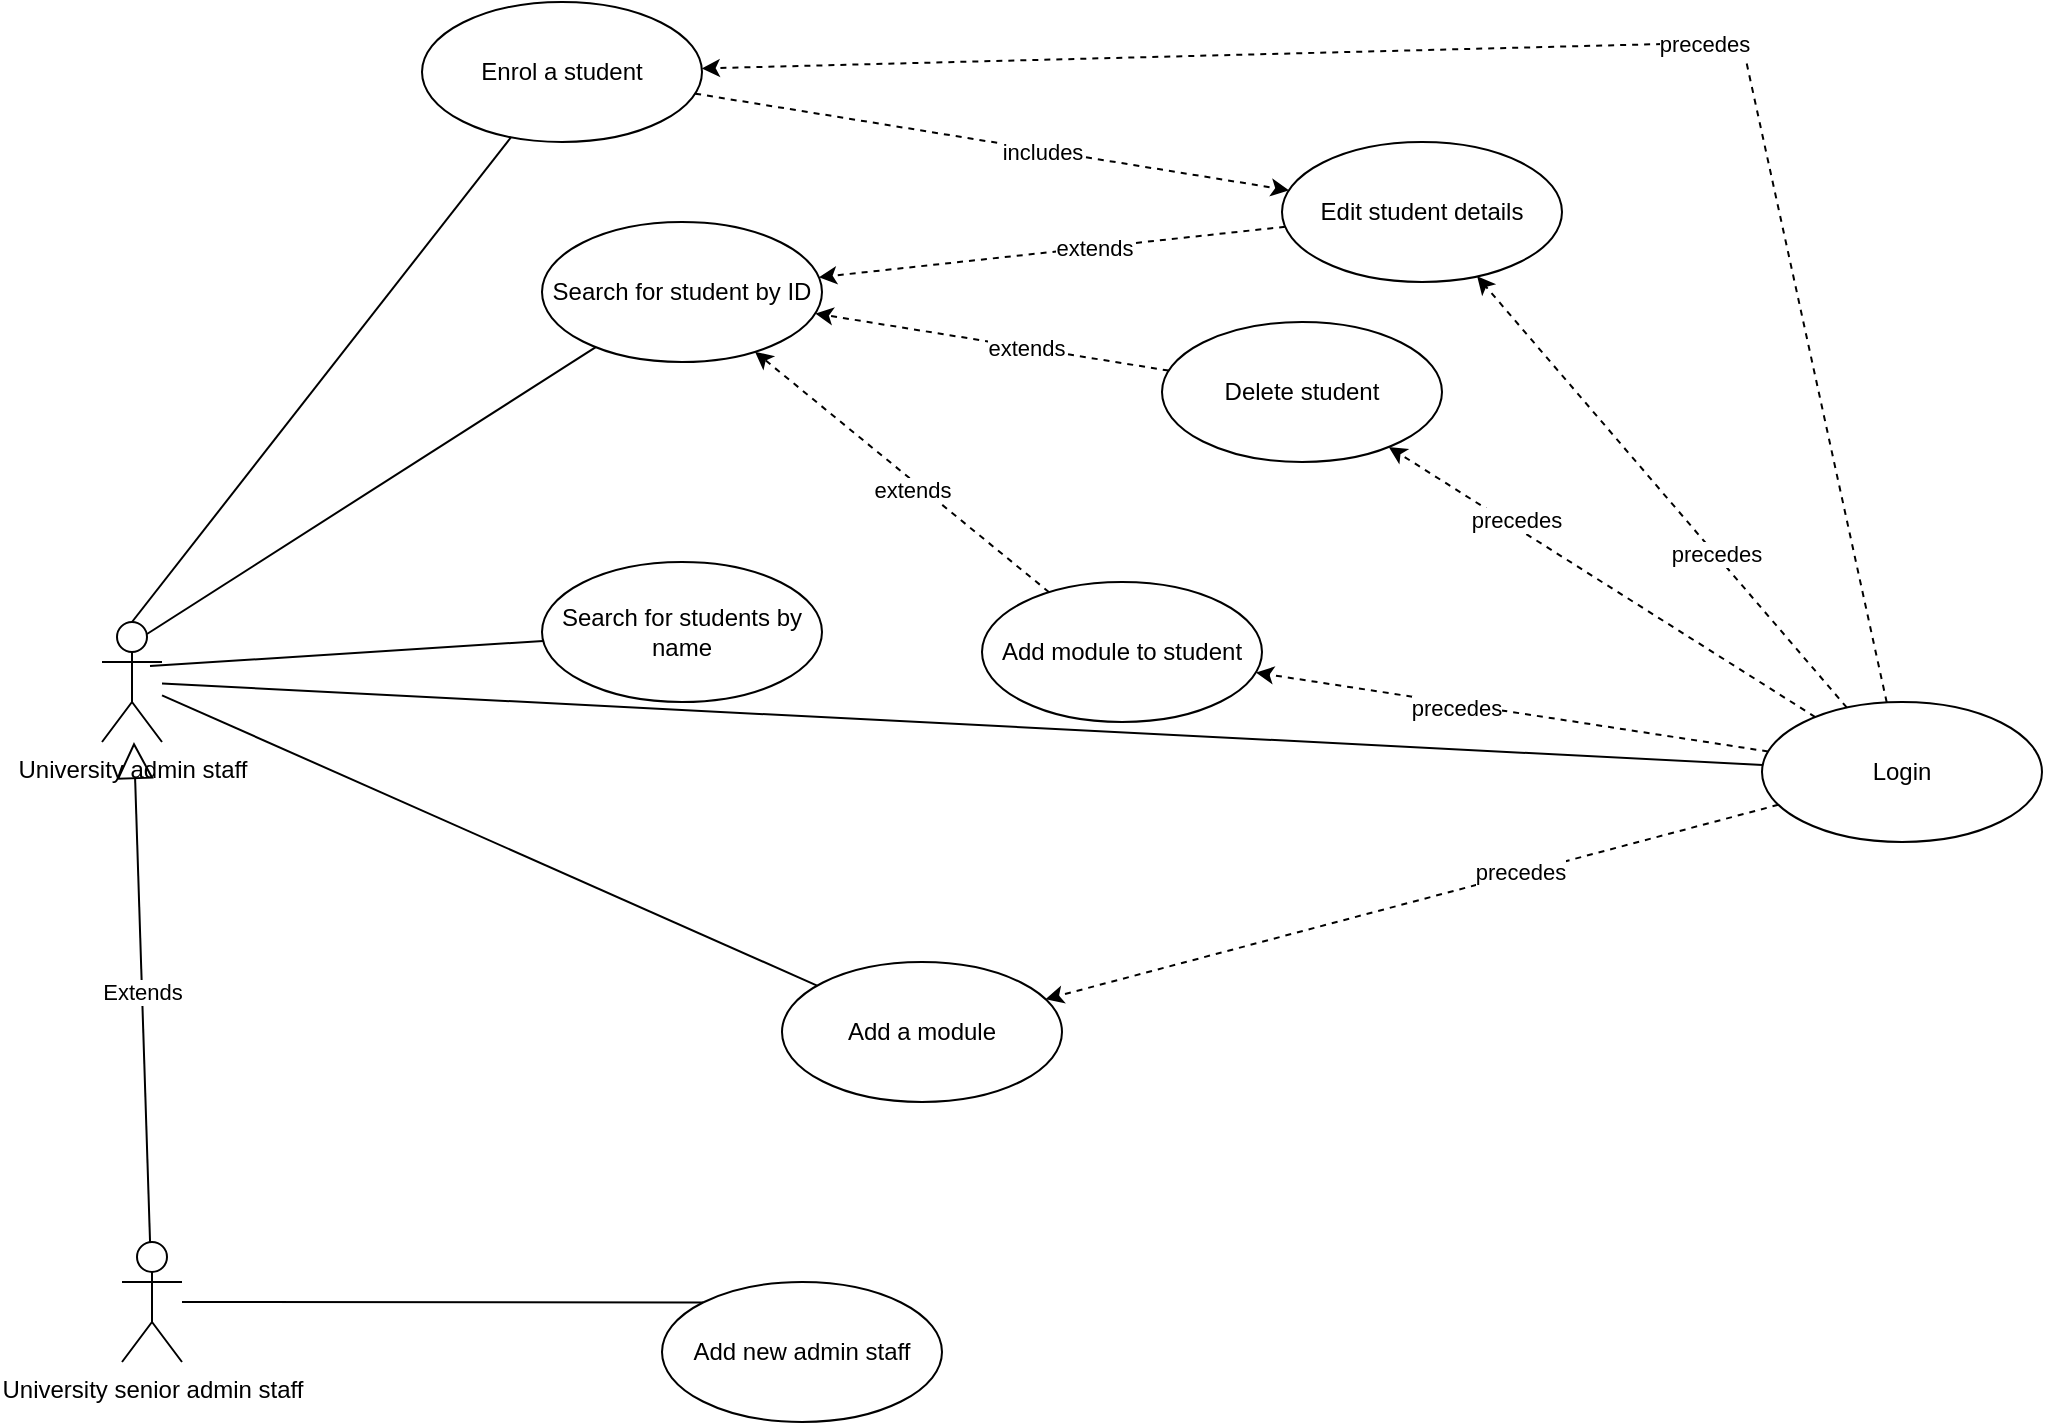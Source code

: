 <mxfile version="20.4.1" type="device"><diagram id="ML8YObFDlP7J-88gI7al" name="Page-1"><mxGraphModel dx="2182" dy="1962" grid="1" gridSize="10" guides="1" tooltips="1" connect="1" arrows="1" fold="1" page="1" pageScale="1" pageWidth="827" pageHeight="1169" math="0" shadow="0"><root><mxCell id="0"/><mxCell id="1" parent="0"/><mxCell id="87VuMxHTTVXkwg2X5OT8-1" value="University admin staff" style="shape=umlActor;verticalLabelPosition=bottom;verticalAlign=top;html=1;" parent="1" vertex="1"><mxGeometry x="40" y="300" width="30" height="60" as="geometry"/></mxCell><mxCell id="87VuMxHTTVXkwg2X5OT8-2" value="Search for student by ID" style="ellipse;whiteSpace=wrap;html=1;" parent="1" vertex="1"><mxGeometry x="260" y="100" width="140" height="70" as="geometry"/></mxCell><mxCell id="87VuMxHTTVXkwg2X5OT8-7" value="Enrol a student" style="ellipse;whiteSpace=wrap;html=1;" parent="1" vertex="1"><mxGeometry x="200" y="-10" width="140" height="70" as="geometry"/></mxCell><mxCell id="87VuMxHTTVXkwg2X5OT8-8" value="Search for students by name" style="ellipse;whiteSpace=wrap;html=1;" parent="1" vertex="1"><mxGeometry x="260" y="270" width="140" height="70" as="geometry"/></mxCell><mxCell id="87VuMxHTTVXkwg2X5OT8-9" value="Add a module" style="ellipse;whiteSpace=wrap;html=1;" parent="1" vertex="1"><mxGeometry x="380" y="470" width="140" height="70" as="geometry"/></mxCell><mxCell id="87VuMxHTTVXkwg2X5OT8-10" value="Add module to student" style="ellipse;whiteSpace=wrap;html=1;" parent="1" vertex="1"><mxGeometry x="480" y="280" width="140" height="70" as="geometry"/></mxCell><mxCell id="87VuMxHTTVXkwg2X5OT8-12" value="Delete student" style="ellipse;whiteSpace=wrap;html=1;" parent="1" vertex="1"><mxGeometry x="570" y="150" width="140" height="70" as="geometry"/></mxCell><mxCell id="87VuMxHTTVXkwg2X5OT8-16" value="" style="endArrow=none;html=1;rounded=0;" parent="1" source="87VuMxHTTVXkwg2X5OT8-9" target="87VuMxHTTVXkwg2X5OT8-1" edge="1"><mxGeometry width="50" height="50" relative="1" as="geometry"><mxPoint x="240" y="410" as="sourcePoint"/><mxPoint x="440" y="360" as="targetPoint"/></mxGeometry></mxCell><mxCell id="87VuMxHTTVXkwg2X5OT8-17" value="" style="endArrow=none;html=1;rounded=0;exitX=0.8;exitY=0.367;exitDx=0;exitDy=0;exitPerimeter=0;" parent="1" source="87VuMxHTTVXkwg2X5OT8-1" target="87VuMxHTTVXkwg2X5OT8-8" edge="1"><mxGeometry width="50" height="50" relative="1" as="geometry"><mxPoint x="390" y="410" as="sourcePoint"/><mxPoint x="440" y="360" as="targetPoint"/></mxGeometry></mxCell><mxCell id="87VuMxHTTVXkwg2X5OT8-18" value="" style="endArrow=none;html=1;rounded=0;exitX=0.75;exitY=0.1;exitDx=0;exitDy=0;exitPerimeter=0;" parent="1" source="87VuMxHTTVXkwg2X5OT8-1" target="87VuMxHTTVXkwg2X5OT8-2" edge="1"><mxGeometry width="50" height="50" relative="1" as="geometry"><mxPoint x="390" y="410" as="sourcePoint"/><mxPoint x="440" y="360" as="targetPoint"/></mxGeometry></mxCell><mxCell id="87VuMxHTTVXkwg2X5OT8-19" value="" style="endArrow=none;html=1;rounded=0;exitX=0.5;exitY=0;exitDx=0;exitDy=0;exitPerimeter=0;" parent="1" source="87VuMxHTTVXkwg2X5OT8-1" target="87VuMxHTTVXkwg2X5OT8-7" edge="1"><mxGeometry width="50" height="50" relative="1" as="geometry"><mxPoint x="140" y="310" as="sourcePoint"/><mxPoint x="440" y="360" as="targetPoint"/></mxGeometry></mxCell><mxCell id="uZ3ZqCIcG_Np-ih43Ix--3" value="Edit student details" style="ellipse;whiteSpace=wrap;html=1;" parent="1" vertex="1"><mxGeometry x="630" y="60" width="140" height="70" as="geometry"/></mxCell><mxCell id="uZ3ZqCIcG_Np-ih43Ix--4" value="" style="endArrow=classic;html=1;rounded=0;dashed=1;" parent="1" source="uZ3ZqCIcG_Np-ih43Ix--3" target="87VuMxHTTVXkwg2X5OT8-2" edge="1"><mxGeometry width="50" height="50" relative="1" as="geometry"><mxPoint x="310" y="440" as="sourcePoint"/><mxPoint x="360" y="390" as="targetPoint"/></mxGeometry></mxCell><mxCell id="uZ3ZqCIcG_Np-ih43Ix--8" value="extends" style="edgeLabel;html=1;align=center;verticalAlign=middle;resizable=0;points=[];" parent="uZ3ZqCIcG_Np-ih43Ix--4" vertex="1" connectable="0"><mxGeometry x="-0.182" relative="1" as="geometry"><mxPoint as="offset"/></mxGeometry></mxCell><mxCell id="uZ3ZqCIcG_Np-ih43Ix--5" value="" style="endArrow=classic;html=1;rounded=0;dashed=1;" parent="1" source="87VuMxHTTVXkwg2X5OT8-12" target="87VuMxHTTVXkwg2X5OT8-2" edge="1"><mxGeometry width="50" height="50" relative="1" as="geometry"><mxPoint x="310" y="440" as="sourcePoint"/><mxPoint x="360" y="390" as="targetPoint"/></mxGeometry></mxCell><mxCell id="uZ3ZqCIcG_Np-ih43Ix--9" value="extends" style="edgeLabel;html=1;align=center;verticalAlign=middle;resizable=0;points=[];" parent="uZ3ZqCIcG_Np-ih43Ix--5" vertex="1" connectable="0"><mxGeometry x="-0.186" relative="1" as="geometry"><mxPoint as="offset"/></mxGeometry></mxCell><mxCell id="uZ3ZqCIcG_Np-ih43Ix--6" value="" style="endArrow=classic;html=1;rounded=0;dashed=1;" parent="1" source="87VuMxHTTVXkwg2X5OT8-10" target="87VuMxHTTVXkwg2X5OT8-2" edge="1"><mxGeometry width="50" height="50" relative="1" as="geometry"><mxPoint x="570" y="260" as="sourcePoint"/><mxPoint x="379.999" y="169.997" as="targetPoint"/></mxGeometry></mxCell><mxCell id="uZ3ZqCIcG_Np-ih43Ix--10" value="extends" style="edgeLabel;html=1;align=center;verticalAlign=middle;resizable=0;points=[];" parent="uZ3ZqCIcG_Np-ih43Ix--6" vertex="1" connectable="0"><mxGeometry x="-0.101" y="4" relative="1" as="geometry"><mxPoint as="offset"/></mxGeometry></mxCell><mxCell id="uZ3ZqCIcG_Np-ih43Ix--12" value="Login" style="ellipse;whiteSpace=wrap;html=1;" parent="1" vertex="1"><mxGeometry x="870" y="340" width="140" height="70" as="geometry"/></mxCell><mxCell id="uZ3ZqCIcG_Np-ih43Ix--14" value="" style="endArrow=classic;html=1;rounded=0;dashed=1;" parent="1" source="uZ3ZqCIcG_Np-ih43Ix--12" target="87VuMxHTTVXkwg2X5OT8-9" edge="1"><mxGeometry width="50" height="50" relative="1" as="geometry"><mxPoint x="310" y="440" as="sourcePoint"/><mxPoint x="360" y="390" as="targetPoint"/></mxGeometry></mxCell><mxCell id="uZ3ZqCIcG_Np-ih43Ix--19" value="precedes" style="edgeLabel;html=1;align=center;verticalAlign=middle;resizable=0;points=[];" parent="uZ3ZqCIcG_Np-ih43Ix--14" vertex="1" connectable="0"><mxGeometry x="-0.295" y="-1" relative="1" as="geometry"><mxPoint as="offset"/></mxGeometry></mxCell><mxCell id="uZ3ZqCIcG_Np-ih43Ix--15" value="" style="endArrow=classic;html=1;rounded=0;dashed=1;" parent="1" source="uZ3ZqCIcG_Np-ih43Ix--12" target="87VuMxHTTVXkwg2X5OT8-12" edge="1"><mxGeometry width="50" height="50" relative="1" as="geometry"><mxPoint x="310" y="440" as="sourcePoint"/><mxPoint x="360" y="390" as="targetPoint"/></mxGeometry></mxCell><mxCell id="uZ3ZqCIcG_Np-ih43Ix--21" value="precedes" style="edgeLabel;html=1;align=center;verticalAlign=middle;resizable=0;points=[];" parent="uZ3ZqCIcG_Np-ih43Ix--15" vertex="1" connectable="0"><mxGeometry x="0.417" y="-3" relative="1" as="geometry"><mxPoint as="offset"/></mxGeometry></mxCell><mxCell id="uZ3ZqCIcG_Np-ih43Ix--16" value="" style="endArrow=classic;html=1;rounded=0;dashed=1;" parent="1" source="uZ3ZqCIcG_Np-ih43Ix--12" target="uZ3ZqCIcG_Np-ih43Ix--3" edge="1"><mxGeometry width="50" height="50" relative="1" as="geometry"><mxPoint x="310" y="440" as="sourcePoint"/><mxPoint x="360" y="390" as="targetPoint"/></mxGeometry></mxCell><mxCell id="uZ3ZqCIcG_Np-ih43Ix--20" value="precedes" style="edgeLabel;html=1;align=center;verticalAlign=middle;resizable=0;points=[];" parent="uZ3ZqCIcG_Np-ih43Ix--16" vertex="1" connectable="0"><mxGeometry x="-0.29" relative="1" as="geometry"><mxPoint as="offset"/></mxGeometry></mxCell><mxCell id="uZ3ZqCIcG_Np-ih43Ix--17" value="" style="endArrow=classic;html=1;rounded=0;dashed=1;" parent="1" source="uZ3ZqCIcG_Np-ih43Ix--12" target="87VuMxHTTVXkwg2X5OT8-7" edge="1"><mxGeometry width="50" height="50" relative="1" as="geometry"><mxPoint x="990" y="30" as="sourcePoint"/><mxPoint x="360" y="390" as="targetPoint"/><Array as="points"><mxPoint x="860" y="10"/></Array></mxGeometry></mxCell><mxCell id="uZ3ZqCIcG_Np-ih43Ix--18" value="precedes" style="edgeLabel;html=1;align=center;verticalAlign=middle;resizable=0;points=[];" parent="uZ3ZqCIcG_Np-ih43Ix--17" vertex="1" connectable="0"><mxGeometry x="-0.167" relative="1" as="geometry"><mxPoint as="offset"/></mxGeometry></mxCell><mxCell id="uZ3ZqCIcG_Np-ih43Ix--24" value="" style="endArrow=classic;html=1;rounded=0;dashed=1;" parent="1" source="uZ3ZqCIcG_Np-ih43Ix--12" target="87VuMxHTTVXkwg2X5OT8-10" edge="1"><mxGeometry width="50" height="50" relative="1" as="geometry"><mxPoint x="370" y="480" as="sourcePoint"/><mxPoint x="420" y="430" as="targetPoint"/></mxGeometry></mxCell><mxCell id="uZ3ZqCIcG_Np-ih43Ix--25" value="precedes" style="edgeLabel;html=1;align=center;verticalAlign=middle;resizable=0;points=[];" parent="uZ3ZqCIcG_Np-ih43Ix--24" vertex="1" connectable="0"><mxGeometry x="0.216" y="2" relative="1" as="geometry"><mxPoint as="offset"/></mxGeometry></mxCell><mxCell id="uZ3ZqCIcG_Np-ih43Ix--28" value="" style="endArrow=classic;html=1;rounded=0;dashed=1;" parent="1" source="87VuMxHTTVXkwg2X5OT8-7" target="uZ3ZqCIcG_Np-ih43Ix--3" edge="1"><mxGeometry width="50" height="50" relative="1" as="geometry"><mxPoint x="360" y="200" as="sourcePoint"/><mxPoint x="414" y="210" as="targetPoint"/></mxGeometry></mxCell><mxCell id="uZ3ZqCIcG_Np-ih43Ix--29" value="includes" style="edgeLabel;html=1;align=center;verticalAlign=middle;resizable=0;points=[];" parent="uZ3ZqCIcG_Np-ih43Ix--28" vertex="1" connectable="0"><mxGeometry x="0.169" y="-1" relative="1" as="geometry"><mxPoint as="offset"/></mxGeometry></mxCell><mxCell id="AP2M483AN7P4diomOxmC-1" value="" style="endArrow=none;html=1;rounded=0;" parent="1" source="87VuMxHTTVXkwg2X5OT8-1" target="uZ3ZqCIcG_Np-ih43Ix--12" edge="1"><mxGeometry width="50" height="50" relative="1" as="geometry"><mxPoint x="340" y="240" as="sourcePoint"/><mxPoint x="390" y="190" as="targetPoint"/></mxGeometry></mxCell><mxCell id="gxsJKiDg04jjjL5K0DNC-1" value="University senior admin staff" style="shape=umlActor;verticalLabelPosition=bottom;verticalAlign=top;html=1;" vertex="1" parent="1"><mxGeometry x="50" y="610" width="30" height="60" as="geometry"/></mxCell><mxCell id="gxsJKiDg04jjjL5K0DNC-6" value="Extends" style="endArrow=block;endSize=16;endFill=0;html=1;rounded=0;" edge="1" parent="1" source="gxsJKiDg04jjjL5K0DNC-1" target="87VuMxHTTVXkwg2X5OT8-1"><mxGeometry width="160" relative="1" as="geometry"><mxPoint x="-270" y="470" as="sourcePoint"/><mxPoint x="-110" y="470" as="targetPoint"/></mxGeometry></mxCell><mxCell id="gxsJKiDg04jjjL5K0DNC-7" value="Add new admin staff" style="ellipse;whiteSpace=wrap;html=1;" vertex="1" parent="1"><mxGeometry x="320" y="630" width="140" height="70" as="geometry"/></mxCell><mxCell id="gxsJKiDg04jjjL5K0DNC-8" value="" style="endArrow=none;html=1;rounded=0;entryX=0;entryY=0;entryDx=0;entryDy=0;" edge="1" parent="1" source="gxsJKiDg04jjjL5K0DNC-1" target="gxsJKiDg04jjjL5K0DNC-7"><mxGeometry width="50" height="50" relative="1" as="geometry"><mxPoint x="140" y="520" as="sourcePoint"/><mxPoint x="140" y="370" as="targetPoint"/></mxGeometry></mxCell></root></mxGraphModel></diagram></mxfile>